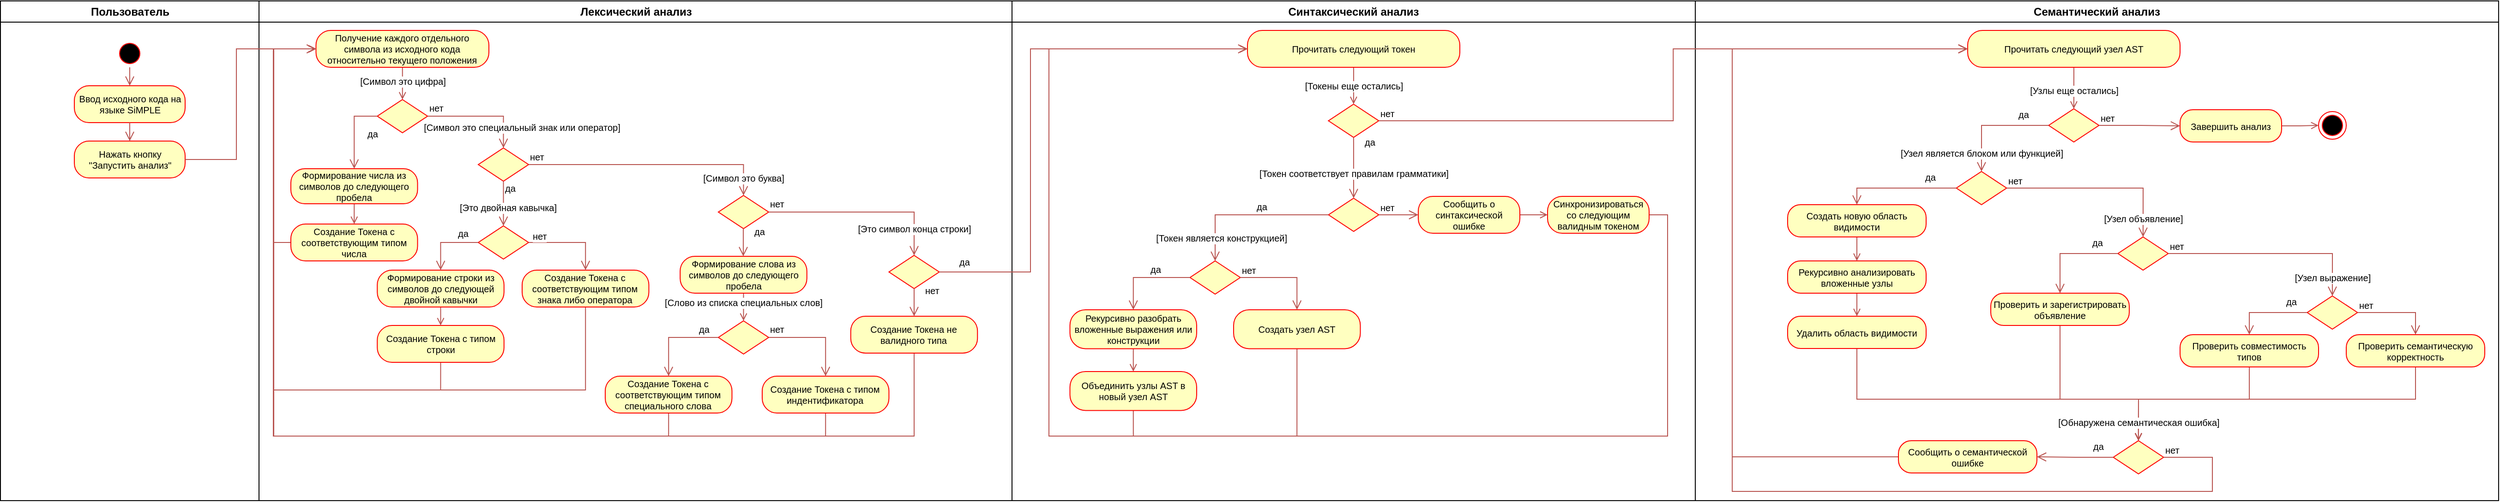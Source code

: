 <mxfile version="26.2.14">
  <diagram name="Page-1" id="e7e014a7-5840-1c2e-5031-d8a46d1fe8dd">
    <mxGraphModel dx="4170" dy="2200" grid="1" gridSize="10" guides="1" tooltips="1" connect="1" arrows="1" fold="1" page="1" pageScale="1" pageWidth="1169" pageHeight="826" background="none" math="0" shadow="0">
      <root>
        <mxCell id="0" />
        <mxCell id="1" parent="0" />
        <mxCell id="2" value="Пользователь" style="swimlane;whiteSpace=wrap" parent="1" vertex="1">
          <mxGeometry x="164.5" y="128" width="280" height="542" as="geometry" />
        </mxCell>
        <mxCell id="8YrjSiBhf-iEGe0bIozn-49" value="" style="ellipse;html=1;shape=startState;fillColor=#000000;strokeColor=#ff0000;" vertex="1" parent="2">
          <mxGeometry x="125" y="42" width="30" height="30" as="geometry" />
        </mxCell>
        <mxCell id="8YrjSiBhf-iEGe0bIozn-54" value="" style="edgeStyle=orthogonalEdgeStyle;html=1;verticalAlign=bottom;endArrow=open;endSize=8;strokeColor=#b85450;rounded=0;entryX=0.5;entryY=0;entryDx=0;entryDy=0;curved=1;fillColor=#f8cecc;exitX=0.5;exitY=1;exitDx=0;exitDy=0;" edge="1" parent="2" source="8YrjSiBhf-iEGe0bIozn-49" target="8YrjSiBhf-iEGe0bIozn-61">
          <mxGeometry relative="1" as="geometry">
            <mxPoint x="140.005" y="82.0" as="targetPoint" />
            <mxPoint x="155.5" y="47" as="sourcePoint" />
          </mxGeometry>
        </mxCell>
        <mxCell id="8YrjSiBhf-iEGe0bIozn-61" value="Ввод исходного кода на языке SiMPLE" style="rounded=1;whiteSpace=wrap;html=1;arcSize=40;fontColor=#000000;fillColor=#ffffc0;strokeColor=#ff0000;fontSize=10;" vertex="1" parent="2">
          <mxGeometry x="80" y="92" width="120" height="40" as="geometry" />
        </mxCell>
        <mxCell id="8YrjSiBhf-iEGe0bIozn-65" value="Нажать кнопку &quot;Запустить анализ&quot;" style="rounded=1;whiteSpace=wrap;html=1;arcSize=40;fontColor=#000000;fillColor=#ffffc0;strokeColor=#ff0000;fontSize=10;" vertex="1" parent="2">
          <mxGeometry x="80" y="152" width="120" height="40" as="geometry" />
        </mxCell>
        <mxCell id="8YrjSiBhf-iEGe0bIozn-67" value="" style="edgeStyle=orthogonalEdgeStyle;html=1;verticalAlign=bottom;endArrow=open;endSize=8;strokeColor=#b85450;rounded=0;entryX=0.5;entryY=0;entryDx=0;entryDy=0;curved=1;fillColor=#f8cecc;exitX=0.5;exitY=1;exitDx=0;exitDy=0;" edge="1" parent="2" source="8YrjSiBhf-iEGe0bIozn-61" target="8YrjSiBhf-iEGe0bIozn-65">
          <mxGeometry relative="1" as="geometry">
            <mxPoint x="150" y="102" as="targetPoint" />
            <mxPoint x="150" y="72" as="sourcePoint" />
          </mxGeometry>
        </mxCell>
        <mxCell id="3" value="Лексический анализ" style="swimlane;whiteSpace=wrap" parent="1" vertex="1">
          <mxGeometry x="444.5" y="128" width="815.5" height="542" as="geometry" />
        </mxCell>
        <mxCell id="8YrjSiBhf-iEGe0bIozn-71" style="edgeStyle=orthogonalEdgeStyle;rounded=0;orthogonalLoop=1;jettySize=auto;html=1;exitX=0.5;exitY=1;exitDx=0;exitDy=0;entryX=0.5;entryY=0;entryDx=0;entryDy=0;fillColor=#f8cecc;strokeColor=#b85450;endArrow=open;endFill=0;" edge="1" parent="3" source="8YrjSiBhf-iEGe0bIozn-64" target="8YrjSiBhf-iEGe0bIozn-68">
          <mxGeometry relative="1" as="geometry">
            <Array as="points">
              <mxPoint x="154.98" y="89" />
              <mxPoint x="154.98" y="89" />
            </Array>
          </mxGeometry>
        </mxCell>
        <mxCell id="8YrjSiBhf-iEGe0bIozn-64" value="Получение каждого отдельного символа из исходного кода относительно текущего положения" style="rounded=1;whiteSpace=wrap;html=1;arcSize=40;fontColor=#000000;fillColor=#ffffc0;strokeColor=#ff0000;fontSize=10;" vertex="1" parent="3">
          <mxGeometry x="61.73" y="32" width="187.25" height="40" as="geometry" />
        </mxCell>
        <mxCell id="8YrjSiBhf-iEGe0bIozn-68" value="" style="rhombus;whiteSpace=wrap;html=1;fontColor=#000000;fillColor=#ffffc0;strokeColor=#ff0000;fontSize=10;" vertex="1" parent="3">
          <mxGeometry x="128.1" y="107" width="54.5" height="36" as="geometry" />
        </mxCell>
        <mxCell id="8YrjSiBhf-iEGe0bIozn-69" value="нет" style="edgeStyle=orthogonalEdgeStyle;html=1;align=left;verticalAlign=bottom;endArrow=open;endSize=8;strokeColor=#b85450;rounded=0;fontSize=10;fillColor=#f8cecc;entryX=0.5;entryY=0;entryDx=0;entryDy=0;" edge="1" source="8YrjSiBhf-iEGe0bIozn-68" parent="3" target="8YrjSiBhf-iEGe0bIozn-84">
          <mxGeometry x="-1" relative="1" as="geometry">
            <mxPoint x="224.48" y="125" as="targetPoint" />
          </mxGeometry>
        </mxCell>
        <mxCell id="8YrjSiBhf-iEGe0bIozn-70" value="да" style="edgeStyle=orthogonalEdgeStyle;html=1;align=left;verticalAlign=top;endArrow=open;endSize=8;strokeColor=#b85450;rounded=0;fontSize=10;fillColor=#f8cecc;entryX=0.5;entryY=0;entryDx=0;entryDy=0;exitX=0;exitY=0.5;exitDx=0;exitDy=0;" edge="1" source="8YrjSiBhf-iEGe0bIozn-68" parent="3" target="8YrjSiBhf-iEGe0bIozn-80">
          <mxGeometry x="-0.685" y="7" relative="1" as="geometry">
            <mxPoint x="121.48" y="182" as="targetPoint" />
            <mxPoint as="offset" />
          </mxGeometry>
        </mxCell>
        <mxCell id="8YrjSiBhf-iEGe0bIozn-72" value="[Символ это цифра]" style="text;html=1;align=center;verticalAlign=middle;resizable=0;points=[];autosize=1;strokeColor=none;fillColor=none;fontFamily=Helvetica;fontSize=10;fontColor=default;labelBackgroundColor=default;" vertex="1" parent="3">
          <mxGeometry x="95.35" y="72" width="120" height="30" as="geometry" />
        </mxCell>
        <mxCell id="8YrjSiBhf-iEGe0bIozn-82" style="edgeStyle=orthogonalEdgeStyle;shape=connector;rounded=0;orthogonalLoop=1;jettySize=auto;html=1;exitX=0;exitY=0.5;exitDx=0;exitDy=0;entryX=0;entryY=0.5;entryDx=0;entryDy=0;strokeColor=#b85450;align=center;verticalAlign=middle;fontFamily=Helvetica;fontSize=10;fontColor=default;labelBackgroundColor=default;autosize=1;resizable=0;endArrow=open;endFill=0;fillColor=#f8cecc;" edge="1" parent="3" source="8YrjSiBhf-iEGe0bIozn-97" target="8YrjSiBhf-iEGe0bIozn-64">
          <mxGeometry relative="1" as="geometry">
            <Array as="points">
              <mxPoint x="15.48" y="262" />
              <mxPoint x="15.48" y="52" />
            </Array>
          </mxGeometry>
        </mxCell>
        <mxCell id="8YrjSiBhf-iEGe0bIozn-98" style="edgeStyle=orthogonalEdgeStyle;shape=connector;rounded=0;orthogonalLoop=1;jettySize=auto;html=1;exitX=0.5;exitY=1;exitDx=0;exitDy=0;entryX=0.5;entryY=0;entryDx=0;entryDy=0;strokeColor=#b85450;align=center;verticalAlign=middle;fontFamily=Helvetica;fontSize=10;fontColor=default;labelBackgroundColor=default;autosize=1;resizable=0;endArrow=open;endFill=0;fillColor=#f8cecc;" edge="1" parent="3" source="8YrjSiBhf-iEGe0bIozn-80" target="8YrjSiBhf-iEGe0bIozn-97">
          <mxGeometry relative="1" as="geometry" />
        </mxCell>
        <mxCell id="8YrjSiBhf-iEGe0bIozn-80" value="Формирование числа из символов до следующего пробела" style="rounded=1;whiteSpace=wrap;html=1;arcSize=40;fontColor=#000000;fillColor=#ffffc0;strokeColor=#ff0000;fontSize=10;" vertex="1" parent="3">
          <mxGeometry x="34.48" y="182" width="137.25" height="38" as="geometry" />
        </mxCell>
        <mxCell id="8YrjSiBhf-iEGe0bIozn-84" value="" style="rhombus;whiteSpace=wrap;html=1;fontColor=#000000;fillColor=#ffffc0;strokeColor=#ff0000;fontSize=10;" vertex="1" parent="3">
          <mxGeometry x="237.48" y="159.5" width="54.5" height="36" as="geometry" />
        </mxCell>
        <mxCell id="8YrjSiBhf-iEGe0bIozn-85" value="нет" style="edgeStyle=orthogonalEdgeStyle;html=1;align=left;verticalAlign=bottom;endArrow=open;endSize=8;strokeColor=#b85450;rounded=0;fontSize=10;fillColor=#f8cecc;exitX=1;exitY=0.5;exitDx=0;exitDy=0;entryX=0.5;entryY=0;entryDx=0;entryDy=0;" edge="1" parent="3" source="8YrjSiBhf-iEGe0bIozn-84" target="8YrjSiBhf-iEGe0bIozn-103">
          <mxGeometry x="-1" relative="1" as="geometry">
            <mxPoint x="354.48" y="177.5" as="targetPoint" />
            <mxPoint x="192.98" y="187.5" as="sourcePoint" />
          </mxGeometry>
        </mxCell>
        <mxCell id="8YrjSiBhf-iEGe0bIozn-86" value="да" style="edgeStyle=orthogonalEdgeStyle;html=1;align=left;verticalAlign=bottom;endArrow=open;endSize=8;strokeColor=#b85450;rounded=0;fontSize=10;fillColor=#f8cecc;exitX=0.5;exitY=1;exitDx=0;exitDy=0;entryX=0.5;entryY=0;entryDx=0;entryDy=0;" edge="1" parent="3" source="8YrjSiBhf-iEGe0bIozn-84" target="8YrjSiBhf-iEGe0bIozn-125">
          <mxGeometry x="-0.321" relative="1" as="geometry">
            <mxPoint x="264.98" y="242" as="targetPoint" />
            <mxPoint x="289.48" y="187.5" as="sourcePoint" />
            <mxPoint as="offset" />
          </mxGeometry>
        </mxCell>
        <mxCell id="8YrjSiBhf-iEGe0bIozn-88" value="[Символ это специальный знак или оператор]" style="text;html=1;align=center;verticalAlign=middle;resizable=0;points=[];autosize=1;strokeColor=none;fillColor=none;fontFamily=Helvetica;fontSize=10;fontColor=default;labelBackgroundColor=default;" vertex="1" parent="3">
          <mxGeometry x="164.48" y="122" width="240" height="30" as="geometry" />
        </mxCell>
        <mxCell id="8YrjSiBhf-iEGe0bIozn-97" value="Создание Токена с соответствующим типом числа" style="rounded=1;whiteSpace=wrap;html=1;arcSize=40;fontColor=#000000;fillColor=#ffffc0;strokeColor=#ff0000;fontSize=10;" vertex="1" parent="3">
          <mxGeometry x="34.48" y="242" width="137.25" height="40" as="geometry" />
        </mxCell>
        <mxCell id="8YrjSiBhf-iEGe0bIozn-136" style="edgeStyle=orthogonalEdgeStyle;shape=connector;rounded=0;orthogonalLoop=1;jettySize=auto;html=1;exitX=0.5;exitY=1;exitDx=0;exitDy=0;entryX=0;entryY=0.5;entryDx=0;entryDy=0;strokeColor=#b85450;align=center;verticalAlign=middle;fontFamily=Helvetica;fontSize=10;fontColor=default;labelBackgroundColor=default;autosize=1;resizable=0;endArrow=open;endFill=0;fillColor=#f8cecc;" edge="1" parent="3" source="8YrjSiBhf-iEGe0bIozn-99" target="8YrjSiBhf-iEGe0bIozn-64">
          <mxGeometry relative="1" as="geometry">
            <Array as="points">
              <mxPoint x="353.48" y="422" />
              <mxPoint x="15.48" y="422" />
              <mxPoint x="15.48" y="52" />
            </Array>
          </mxGeometry>
        </mxCell>
        <mxCell id="8YrjSiBhf-iEGe0bIozn-99" value="Создание Токена с соответствующим типом знака либо оператора" style="rounded=1;whiteSpace=wrap;html=1;arcSize=40;fontColor=#000000;fillColor=#ffffc0;strokeColor=#ff0000;fontSize=10;" vertex="1" parent="3">
          <mxGeometry x="284.98" y="292" width="137.25" height="40" as="geometry" />
        </mxCell>
        <mxCell id="8YrjSiBhf-iEGe0bIozn-103" value="" style="rhombus;whiteSpace=wrap;html=1;fontColor=#000000;fillColor=#ffffc0;strokeColor=#ff0000;fontSize=10;" vertex="1" parent="3">
          <mxGeometry x="497.48" y="211" width="54.5" height="36" as="geometry" />
        </mxCell>
        <mxCell id="8YrjSiBhf-iEGe0bIozn-104" value="нет" style="edgeStyle=orthogonalEdgeStyle;html=1;align=left;verticalAlign=bottom;endArrow=open;endSize=8;strokeColor=#b85450;rounded=0;fontSize=10;fillColor=#f8cecc;exitX=1;exitY=0.5;exitDx=0;exitDy=0;entryX=0.5;entryY=0;entryDx=0;entryDy=0;" edge="1" parent="3" source="8YrjSiBhf-iEGe0bIozn-103" target="8YrjSiBhf-iEGe0bIozn-143">
          <mxGeometry x="-1" relative="1" as="geometry">
            <mxPoint x="635.5" y="232" as="targetPoint" />
            <mxPoint x="452.98" y="228.5" as="sourcePoint" />
          </mxGeometry>
        </mxCell>
        <mxCell id="8YrjSiBhf-iEGe0bIozn-106" value="[Символ это буква]" style="text;html=1;align=center;verticalAlign=middle;resizable=0;points=[];autosize=1;strokeColor=none;fillColor=none;fontFamily=Helvetica;fontSize=10;fontColor=default;labelBackgroundColor=default;" vertex="1" parent="3">
          <mxGeometry x="469.73" y="177" width="110" height="30" as="geometry" />
        </mxCell>
        <mxCell id="8YrjSiBhf-iEGe0bIozn-110" style="edgeStyle=orthogonalEdgeStyle;shape=connector;rounded=0;orthogonalLoop=1;jettySize=auto;html=1;exitX=0.5;exitY=1;exitDx=0;exitDy=0;entryX=0.5;entryY=0;entryDx=0;entryDy=0;strokeColor=#b85450;align=center;verticalAlign=middle;fontFamily=Helvetica;fontSize=10;fontColor=default;labelBackgroundColor=default;autosize=1;resizable=0;endArrow=open;endFill=0;fillColor=#f8cecc;" edge="1" parent="3" source="8YrjSiBhf-iEGe0bIozn-108" target="8YrjSiBhf-iEGe0bIozn-109">
          <mxGeometry relative="1" as="geometry" />
        </mxCell>
        <mxCell id="8YrjSiBhf-iEGe0bIozn-108" value="Формирование слова из символов до следующего пробела" style="rounded=1;whiteSpace=wrap;html=1;arcSize=40;fontColor=#000000;fillColor=#ffffc0;strokeColor=#ff0000;fontSize=10;" vertex="1" parent="3">
          <mxGeometry x="456.11" y="277" width="137.25" height="40" as="geometry" />
        </mxCell>
        <mxCell id="8YrjSiBhf-iEGe0bIozn-109" value="" style="rhombus;whiteSpace=wrap;html=1;fontColor=#000000;fillColor=#ffffc0;strokeColor=#ff0000;fontSize=10;" vertex="1" parent="3">
          <mxGeometry x="497.49" y="347" width="54.5" height="36" as="geometry" />
        </mxCell>
        <mxCell id="8YrjSiBhf-iEGe0bIozn-113" value="[Слово из списка специальных слов]" style="text;html=1;align=center;verticalAlign=middle;resizable=0;points=[];autosize=1;strokeColor=none;fillColor=none;fontFamily=Helvetica;fontSize=10;fontColor=default;labelBackgroundColor=default;" vertex="1" parent="3">
          <mxGeometry x="429.74" y="312" width="190" height="30" as="geometry" />
        </mxCell>
        <mxCell id="8YrjSiBhf-iEGe0bIozn-138" style="edgeStyle=orthogonalEdgeStyle;shape=connector;rounded=0;orthogonalLoop=1;jettySize=auto;html=1;exitX=0.5;exitY=1;exitDx=0;exitDy=0;entryX=0;entryY=0.5;entryDx=0;entryDy=0;strokeColor=#b85450;align=center;verticalAlign=middle;fontFamily=Helvetica;fontSize=10;fontColor=default;labelBackgroundColor=default;autosize=1;resizable=0;endArrow=open;endFill=0;fillColor=#f8cecc;" edge="1" parent="3" source="8YrjSiBhf-iEGe0bIozn-114" target="8YrjSiBhf-iEGe0bIozn-64">
          <mxGeometry relative="1" as="geometry">
            <Array as="points">
              <mxPoint x="443.48" y="472" />
              <mxPoint x="15.48" y="472" />
              <mxPoint x="15.48" y="52" />
            </Array>
          </mxGeometry>
        </mxCell>
        <mxCell id="8YrjSiBhf-iEGe0bIozn-114" value="Создание Токена с соответствующим типом специального слова" style="rounded=1;whiteSpace=wrap;html=1;arcSize=40;fontColor=#000000;fillColor=#ffffc0;strokeColor=#ff0000;fontSize=10;" vertex="1" parent="3">
          <mxGeometry x="374.98" y="407" width="137.25" height="40" as="geometry" />
        </mxCell>
        <mxCell id="8YrjSiBhf-iEGe0bIozn-139" style="edgeStyle=orthogonalEdgeStyle;shape=connector;rounded=0;orthogonalLoop=1;jettySize=auto;html=1;exitX=0.5;exitY=1;exitDx=0;exitDy=0;entryX=0;entryY=0.5;entryDx=0;entryDy=0;strokeColor=#b85450;align=center;verticalAlign=middle;fontFamily=Helvetica;fontSize=10;fontColor=default;labelBackgroundColor=default;autosize=1;resizable=0;endArrow=open;endFill=0;fillColor=#f8cecc;" edge="1" parent="3" source="8YrjSiBhf-iEGe0bIozn-116" target="8YrjSiBhf-iEGe0bIozn-64">
          <mxGeometry relative="1" as="geometry">
            <Array as="points">
              <mxPoint x="613.48" y="472" />
              <mxPoint x="15.48" y="472" />
              <mxPoint x="15.48" y="52" />
            </Array>
          </mxGeometry>
        </mxCell>
        <mxCell id="8YrjSiBhf-iEGe0bIozn-116" value="Создание Токена с типом индентификатора" style="rounded=1;whiteSpace=wrap;html=1;arcSize=40;fontColor=#000000;fillColor=#ffffc0;strokeColor=#ff0000;fontSize=10;" vertex="1" parent="3">
          <mxGeometry x="544.98" y="407" width="137.25" height="40" as="geometry" />
        </mxCell>
        <mxCell id="8YrjSiBhf-iEGe0bIozn-105" value="да" style="edgeStyle=orthogonalEdgeStyle;html=1;align=left;verticalAlign=bottom;endArrow=open;endSize=8;strokeColor=#b85450;rounded=0;fontSize=10;fillColor=#f8cecc;" edge="1" parent="3">
          <mxGeometry x="-0.231" y="10" relative="1" as="geometry">
            <mxPoint x="524.48" y="277" as="targetPoint" />
            <mxPoint x="524.48" y="247" as="sourcePoint" />
            <mxPoint as="offset" />
          </mxGeometry>
        </mxCell>
        <mxCell id="8YrjSiBhf-iEGe0bIozn-111" value="нет" style="edgeStyle=orthogonalEdgeStyle;html=1;align=left;verticalAlign=bottom;endArrow=open;endSize=8;strokeColor=#b85450;rounded=0;fontSize=10;fillColor=#f8cecc;exitX=1;exitY=0.5;exitDx=0;exitDy=0;entryX=0.5;entryY=0;entryDx=0;entryDy=0;" edge="1" parent="3" source="8YrjSiBhf-iEGe0bIozn-109" target="8YrjSiBhf-iEGe0bIozn-116">
          <mxGeometry x="-1" relative="1" as="geometry">
            <mxPoint x="614.48" y="365" as="targetPoint" />
            <mxPoint x="561.98" y="239" as="sourcePoint" />
          </mxGeometry>
        </mxCell>
        <mxCell id="8YrjSiBhf-iEGe0bIozn-112" value="да" style="edgeStyle=orthogonalEdgeStyle;html=1;align=left;verticalAlign=bottom;endArrow=open;endSize=8;strokeColor=#b85450;rounded=0;fontSize=10;fillColor=#f8cecc;exitX=0;exitY=0.5;exitDx=0;exitDy=0;entryX=0.5;entryY=0;entryDx=0;entryDy=0;" edge="1" parent="3" source="8YrjSiBhf-iEGe0bIozn-109" target="8YrjSiBhf-iEGe0bIozn-114">
          <mxGeometry x="-0.53" relative="1" as="geometry">
            <mxPoint x="524.48" y="407" as="targetPoint" />
            <mxPoint x="534.48" y="257" as="sourcePoint" />
            <mxPoint as="offset" />
          </mxGeometry>
        </mxCell>
        <mxCell id="8YrjSiBhf-iEGe0bIozn-142" style="edgeStyle=orthogonalEdgeStyle;shape=connector;rounded=0;orthogonalLoop=1;jettySize=auto;html=1;exitX=0.5;exitY=1;exitDx=0;exitDy=0;entryX=0;entryY=0.5;entryDx=0;entryDy=0;strokeColor=#b85450;align=center;verticalAlign=middle;fontFamily=Helvetica;fontSize=10;fontColor=default;labelBackgroundColor=default;autosize=1;resizable=0;endArrow=open;endFill=0;fillColor=#f8cecc;" edge="1" parent="3" source="8YrjSiBhf-iEGe0bIozn-119" target="8YrjSiBhf-iEGe0bIozn-64">
          <mxGeometry relative="1" as="geometry">
            <Array as="points">
              <mxPoint x="710" y="472" />
              <mxPoint x="16" y="472" />
              <mxPoint x="16" y="52" />
            </Array>
          </mxGeometry>
        </mxCell>
        <mxCell id="8YrjSiBhf-iEGe0bIozn-119" value="Создание Токена не валидного типа" style="rounded=1;whiteSpace=wrap;html=1;arcSize=40;fontColor=#000000;fillColor=#ffffc0;strokeColor=#ff0000;fontSize=10;" vertex="1" parent="3">
          <mxGeometry x="640.86" y="342" width="137.25" height="40" as="geometry" />
        </mxCell>
        <mxCell id="8YrjSiBhf-iEGe0bIozn-125" value="" style="rhombus;whiteSpace=wrap;html=1;fontColor=#000000;fillColor=#ffffc0;strokeColor=#ff0000;fontSize=10;" vertex="1" parent="3">
          <mxGeometry x="237.47" y="244" width="54.5" height="36" as="geometry" />
        </mxCell>
        <mxCell id="8YrjSiBhf-iEGe0bIozn-126" value="да" style="edgeStyle=orthogonalEdgeStyle;html=1;align=left;verticalAlign=bottom;endArrow=open;endSize=8;strokeColor=#b85450;rounded=0;fontSize=10;fillColor=#f8cecc;exitX=0;exitY=0.5;exitDx=0;exitDy=0;entryX=0.5;entryY=0;entryDx=0;entryDy=0;" edge="1" parent="3" source="8YrjSiBhf-iEGe0bIozn-125" target="8YrjSiBhf-iEGe0bIozn-131">
          <mxGeometry x="-0.319" y="-1" relative="1" as="geometry">
            <mxPoint x="204.98" y="282" as="targetPoint" />
            <mxPoint x="289.47" y="272" as="sourcePoint" />
            <mxPoint as="offset" />
            <Array as="points">
              <mxPoint x="196.48" y="262" />
            </Array>
          </mxGeometry>
        </mxCell>
        <mxCell id="8YrjSiBhf-iEGe0bIozn-127" value="[Это двойная кавычка]" style="text;html=1;align=center;verticalAlign=middle;resizable=0;points=[];autosize=1;strokeColor=none;fillColor=none;fontFamily=Helvetica;fontSize=10;fontColor=default;labelBackgroundColor=default;" vertex="1" parent="3">
          <mxGeometry x="204.98" y="209" width="130" height="30" as="geometry" />
        </mxCell>
        <mxCell id="8YrjSiBhf-iEGe0bIozn-129" value="нет" style="edgeStyle=orthogonalEdgeStyle;html=1;align=left;verticalAlign=bottom;endArrow=open;endSize=8;strokeColor=#b85450;rounded=0;fontSize=10;fillColor=#f8cecc;exitX=1;exitY=0.5;exitDx=0;exitDy=0;entryX=0.5;entryY=0;entryDx=0;entryDy=0;" edge="1" parent="3" source="8YrjSiBhf-iEGe0bIozn-125" target="8YrjSiBhf-iEGe0bIozn-99">
          <mxGeometry x="-0.942" y="-2" relative="1" as="geometry">
            <mxPoint x="353.605" y="292" as="targetPoint" />
            <mxPoint x="397.48" y="236" as="sourcePoint" />
            <mxPoint as="offset" />
          </mxGeometry>
        </mxCell>
        <mxCell id="8YrjSiBhf-iEGe0bIozn-130" style="edgeStyle=orthogonalEdgeStyle;shape=connector;rounded=0;orthogonalLoop=1;jettySize=auto;html=1;exitX=0.5;exitY=1;exitDx=0;exitDy=0;entryX=0.5;entryY=0;entryDx=0;entryDy=0;strokeColor=#b85450;align=center;verticalAlign=middle;fontFamily=Helvetica;fontSize=10;fontColor=default;labelBackgroundColor=default;autosize=1;resizable=0;endArrow=open;endFill=0;fillColor=#f8cecc;" edge="1" parent="3" source="8YrjSiBhf-iEGe0bIozn-131" target="8YrjSiBhf-iEGe0bIozn-132">
          <mxGeometry relative="1" as="geometry" />
        </mxCell>
        <mxCell id="8YrjSiBhf-iEGe0bIozn-131" value="Формирование строки из символов до следующей двойной кавычки" style="rounded=1;whiteSpace=wrap;html=1;arcSize=40;fontColor=#000000;fillColor=#ffffc0;strokeColor=#ff0000;fontSize=10;" vertex="1" parent="3">
          <mxGeometry x="128.1" y="292" width="137.25" height="40" as="geometry" />
        </mxCell>
        <mxCell id="8YrjSiBhf-iEGe0bIozn-137" style="edgeStyle=orthogonalEdgeStyle;shape=connector;rounded=0;orthogonalLoop=1;jettySize=auto;html=1;exitX=0.5;exitY=1;exitDx=0;exitDy=0;entryX=0;entryY=0.5;entryDx=0;entryDy=0;strokeColor=#b85450;align=center;verticalAlign=middle;fontFamily=Helvetica;fontSize=10;fontColor=default;labelBackgroundColor=default;autosize=1;resizable=0;endArrow=open;endFill=0;fillColor=#f8cecc;" edge="1" parent="3" source="8YrjSiBhf-iEGe0bIozn-132" target="8YrjSiBhf-iEGe0bIozn-64">
          <mxGeometry relative="1" as="geometry">
            <Array as="points">
              <mxPoint x="196.48" y="422" />
              <mxPoint x="15.48" y="422" />
              <mxPoint x="15.48" y="52" />
            </Array>
          </mxGeometry>
        </mxCell>
        <mxCell id="8YrjSiBhf-iEGe0bIozn-132" value="Создание Токена с типом строки" style="rounded=1;whiteSpace=wrap;html=1;arcSize=40;fontColor=#000000;fillColor=#ffffc0;strokeColor=#ff0000;fontSize=10;" vertex="1" parent="3">
          <mxGeometry x="128.1" y="352" width="137.25" height="40" as="geometry" />
        </mxCell>
        <mxCell id="8YrjSiBhf-iEGe0bIozn-143" value="" style="rhombus;whiteSpace=wrap;html=1;fontColor=#000000;fillColor=#ffffc0;strokeColor=#ff0000;fontSize=10;" vertex="1" parent="3">
          <mxGeometry x="682.23" y="276" width="54.5" height="36" as="geometry" />
        </mxCell>
        <mxCell id="8YrjSiBhf-iEGe0bIozn-144" value="нет" style="edgeStyle=orthogonalEdgeStyle;html=1;align=left;verticalAlign=bottom;endArrow=open;endSize=8;strokeColor=#b85450;rounded=0;fontSize=10;fillColor=#f8cecc;exitX=0.5;exitY=1;exitDx=0;exitDy=0;entryX=0.5;entryY=0;entryDx=0;entryDy=0;" edge="1" parent="3" source="8YrjSiBhf-iEGe0bIozn-143" target="8YrjSiBhf-iEGe0bIozn-119">
          <mxGeometry x="-0.231" y="10" relative="1" as="geometry">
            <mxPoint x="534.48" y="287" as="targetPoint" />
            <mxPoint x="534.48" y="257" as="sourcePoint" />
            <mxPoint as="offset" />
          </mxGeometry>
        </mxCell>
        <mxCell id="8YrjSiBhf-iEGe0bIozn-145" value="[Это символ конца строки]" style="text;html=1;align=center;verticalAlign=middle;resizable=0;points=[];autosize=1;strokeColor=none;fillColor=none;fontFamily=Helvetica;fontSize=10;fontColor=default;labelBackgroundColor=default;" vertex="1" parent="3">
          <mxGeometry x="634.48" y="232" width="150" height="30" as="geometry" />
        </mxCell>
        <mxCell id="4" value="Синтаксический анализ" style="swimlane;whiteSpace=wrap;startSize=23;" parent="1" vertex="1">
          <mxGeometry x="1260" y="128" width="740" height="542" as="geometry" />
        </mxCell>
        <mxCell id="8YrjSiBhf-iEGe0bIozn-192" style="edgeStyle=orthogonalEdgeStyle;shape=connector;rounded=0;orthogonalLoop=1;jettySize=auto;html=1;exitX=0.5;exitY=1;exitDx=0;exitDy=0;entryX=0.5;entryY=0;entryDx=0;entryDy=0;strokeColor=#b85450;align=center;verticalAlign=middle;fontFamily=Helvetica;fontSize=10;fontColor=default;labelBackgroundColor=default;autosize=1;resizable=0;endArrow=open;endFill=0;fillColor=#f8cecc;" edge="1" parent="4" source="8YrjSiBhf-iEGe0bIozn-149" target="8YrjSiBhf-iEGe0bIozn-182">
          <mxGeometry relative="1" as="geometry" />
        </mxCell>
        <mxCell id="8YrjSiBhf-iEGe0bIozn-149" value="Прочитать следующий токен" style="rounded=1;whiteSpace=wrap;html=1;arcSize=40;fontColor=#000000;fillColor=#ffffc0;strokeColor=#ff0000;fontSize=10;" vertex="1" parent="4">
          <mxGeometry x="255" y="32" width="230" height="40" as="geometry" />
        </mxCell>
        <mxCell id="8YrjSiBhf-iEGe0bIozn-152" value="" style="rhombus;whiteSpace=wrap;html=1;fontColor=#000000;fillColor=#ffffc0;strokeColor=#ff0000;fontSize=10;" vertex="1" parent="4">
          <mxGeometry x="342.75" y="214" width="54.5" height="36" as="geometry" />
        </mxCell>
        <mxCell id="8YrjSiBhf-iEGe0bIozn-155" value="нет" style="edgeStyle=orthogonalEdgeStyle;html=1;align=left;verticalAlign=bottom;endArrow=open;endSize=8;strokeColor=#b85450;rounded=0;fontSize=10;fillColor=#f8cecc;exitX=1;exitY=0.5;exitDx=0;exitDy=0;entryX=0;entryY=0.5;entryDx=0;entryDy=0;" edge="1" parent="4" source="8YrjSiBhf-iEGe0bIozn-152" target="8YrjSiBhf-iEGe0bIozn-162">
          <mxGeometry x="-1.0" y="-1" relative="1" as="geometry">
            <mxPoint x="440" y="232" as="targetPoint" />
            <mxPoint x="380" y="260" as="sourcePoint" />
            <mxPoint as="offset" />
          </mxGeometry>
        </mxCell>
        <mxCell id="8YrjSiBhf-iEGe0bIozn-158" value="да" style="edgeStyle=orthogonalEdgeStyle;html=1;align=left;verticalAlign=bottom;endArrow=open;endSize=8;strokeColor=#b85450;rounded=0;fontSize=10;fillColor=#f8cecc;exitX=0;exitY=0.5;exitDx=0;exitDy=0;entryX=0.5;entryY=0;entryDx=0;entryDy=0;" edge="1" parent="4" source="8YrjSiBhf-iEGe0bIozn-152" target="8YrjSiBhf-iEGe0bIozn-172">
          <mxGeometry x="-0.081" relative="1" as="geometry">
            <mxPoint x="280" y="232" as="targetPoint" />
            <mxPoint x="407" y="242" as="sourcePoint" />
            <mxPoint as="offset" />
          </mxGeometry>
        </mxCell>
        <mxCell id="8YrjSiBhf-iEGe0bIozn-169" style="edgeStyle=orthogonalEdgeStyle;shape=connector;rounded=0;orthogonalLoop=1;jettySize=auto;html=1;exitX=1;exitY=0.5;exitDx=0;exitDy=0;entryX=0;entryY=0.5;entryDx=0;entryDy=0;strokeColor=#b85450;align=center;verticalAlign=middle;fontFamily=Helvetica;fontSize=10;fontColor=default;labelBackgroundColor=default;autosize=1;resizable=0;endArrow=open;endFill=0;fillColor=#f8cecc;" edge="1" parent="4" source="8YrjSiBhf-iEGe0bIozn-162" target="8YrjSiBhf-iEGe0bIozn-168">
          <mxGeometry relative="1" as="geometry" />
        </mxCell>
        <mxCell id="8YrjSiBhf-iEGe0bIozn-162" value="Сообщить о синтаксической ошибке" style="rounded=1;whiteSpace=wrap;html=1;arcSize=40;fontColor=#000000;fillColor=#ffffc0;strokeColor=#ff0000;fontSize=10;" vertex="1" parent="4">
          <mxGeometry x="440" y="212" width="110" height="40" as="geometry" />
        </mxCell>
        <mxCell id="8YrjSiBhf-iEGe0bIozn-170" style="edgeStyle=orthogonalEdgeStyle;shape=connector;rounded=0;orthogonalLoop=1;jettySize=auto;html=1;exitX=1;exitY=0.5;exitDx=0;exitDy=0;entryX=0;entryY=0.5;entryDx=0;entryDy=0;strokeColor=#b85450;align=center;verticalAlign=middle;fontFamily=Helvetica;fontSize=10;fontColor=default;labelBackgroundColor=default;autosize=1;resizable=0;endArrow=open;endFill=0;fillColor=#f8cecc;" edge="1" parent="4" source="8YrjSiBhf-iEGe0bIozn-168" target="8YrjSiBhf-iEGe0bIozn-149">
          <mxGeometry relative="1" as="geometry">
            <Array as="points">
              <mxPoint x="710" y="232" />
              <mxPoint x="710" y="472" />
              <mxPoint x="40" y="472" />
              <mxPoint x="40" y="52" />
            </Array>
          </mxGeometry>
        </mxCell>
        <mxCell id="8YrjSiBhf-iEGe0bIozn-168" value="Синхронизироваться со следующим валидным токеном" style="rounded=1;whiteSpace=wrap;html=1;arcSize=40;fontColor=#000000;fillColor=#ffffc0;strokeColor=#ff0000;fontSize=10;" vertex="1" parent="4">
          <mxGeometry x="580" y="212" width="110" height="40" as="geometry" />
        </mxCell>
        <mxCell id="8YrjSiBhf-iEGe0bIozn-172" value="" style="rhombus;whiteSpace=wrap;html=1;fontColor=#000000;fillColor=#ffffc0;strokeColor=#ff0000;fontSize=10;" vertex="1" parent="4">
          <mxGeometry x="192.75" y="282" width="54.5" height="36" as="geometry" />
        </mxCell>
        <mxCell id="8YrjSiBhf-iEGe0bIozn-173" value="нет" style="edgeStyle=orthogonalEdgeStyle;html=1;align=left;verticalAlign=bottom;endArrow=open;endSize=8;strokeColor=#b85450;rounded=0;fontSize=10;fillColor=#f8cecc;exitX=1;exitY=0.5;exitDx=0;exitDy=0;entryX=0.5;entryY=0;entryDx=0;entryDy=0;" edge="1" parent="4" source="8YrjSiBhf-iEGe0bIozn-172" target="8YrjSiBhf-iEGe0bIozn-179">
          <mxGeometry x="-1.0" y="-1" relative="1" as="geometry">
            <mxPoint x="290" y="300" as="targetPoint" />
            <mxPoint x="230" y="328" as="sourcePoint" />
            <mxPoint as="offset" />
          </mxGeometry>
        </mxCell>
        <mxCell id="8YrjSiBhf-iEGe0bIozn-174" value="да" style="edgeStyle=orthogonalEdgeStyle;html=1;align=left;verticalAlign=bottom;endArrow=open;endSize=8;strokeColor=#b85450;rounded=0;fontSize=10;fillColor=#f8cecc;exitX=0;exitY=0.5;exitDx=0;exitDy=0;entryX=0.5;entryY=0;entryDx=0;entryDy=0;" edge="1" parent="4" source="8YrjSiBhf-iEGe0bIozn-172" target="8YrjSiBhf-iEGe0bIozn-176">
          <mxGeometry x="-0.081" relative="1" as="geometry">
            <mxPoint x="130" y="300" as="targetPoint" />
            <mxPoint x="257" y="310" as="sourcePoint" />
            <mxPoint as="offset" />
          </mxGeometry>
        </mxCell>
        <mxCell id="8YrjSiBhf-iEGe0bIozn-175" value="[Токен является конструкцией]&amp;nbsp;" style="text;html=1;align=center;verticalAlign=middle;resizable=0;points=[];autosize=1;strokeColor=none;fillColor=none;fontFamily=Helvetica;fontSize=10;fontColor=default;labelBackgroundColor=default;" vertex="1" parent="4">
          <mxGeometry x="142.75" y="242" width="170" height="30" as="geometry" />
        </mxCell>
        <mxCell id="8YrjSiBhf-iEGe0bIozn-178" style="edgeStyle=orthogonalEdgeStyle;shape=connector;rounded=0;orthogonalLoop=1;jettySize=auto;html=1;exitX=0.5;exitY=1;exitDx=0;exitDy=0;entryX=0.5;entryY=0;entryDx=0;entryDy=0;strokeColor=#b85450;align=center;verticalAlign=middle;fontFamily=Helvetica;fontSize=10;fontColor=default;labelBackgroundColor=default;autosize=1;resizable=0;endArrow=open;endFill=0;fillColor=#f8cecc;" edge="1" parent="4" source="8YrjSiBhf-iEGe0bIozn-176" target="8YrjSiBhf-iEGe0bIozn-177">
          <mxGeometry relative="1" as="geometry" />
        </mxCell>
        <mxCell id="8YrjSiBhf-iEGe0bIozn-176" value="Рекурсивно разобрать вложенные выражения или конструкции" style="rounded=1;whiteSpace=wrap;html=1;arcSize=40;fontColor=#000000;fillColor=#ffffc0;strokeColor=#ff0000;fontSize=10;" vertex="1" parent="4">
          <mxGeometry x="62.75" y="335" width="137.25" height="42.23" as="geometry" />
        </mxCell>
        <mxCell id="8YrjSiBhf-iEGe0bIozn-181" style="edgeStyle=orthogonalEdgeStyle;shape=connector;rounded=0;orthogonalLoop=1;jettySize=auto;html=1;exitX=0.5;exitY=1;exitDx=0;exitDy=0;entryX=0;entryY=0.5;entryDx=0;entryDy=0;strokeColor=#b85450;align=center;verticalAlign=middle;fontFamily=Helvetica;fontSize=10;fontColor=default;labelBackgroundColor=default;autosize=1;resizable=0;endArrow=open;endFill=0;fillColor=#f8cecc;" edge="1" parent="4" source="8YrjSiBhf-iEGe0bIozn-177" target="8YrjSiBhf-iEGe0bIozn-149">
          <mxGeometry relative="1" as="geometry">
            <Array as="points">
              <mxPoint x="131" y="472" />
              <mxPoint x="40" y="472" />
              <mxPoint x="40" y="52" />
            </Array>
          </mxGeometry>
        </mxCell>
        <mxCell id="8YrjSiBhf-iEGe0bIozn-177" value="Объединить узлы AST в новый узел AST" style="rounded=1;whiteSpace=wrap;html=1;arcSize=40;fontColor=#000000;fillColor=#ffffc0;strokeColor=#ff0000;fontSize=10;" vertex="1" parent="4">
          <mxGeometry x="62.75" y="402" width="137.25" height="42.23" as="geometry" />
        </mxCell>
        <mxCell id="8YrjSiBhf-iEGe0bIozn-180" style="edgeStyle=orthogonalEdgeStyle;shape=connector;rounded=0;orthogonalLoop=1;jettySize=auto;html=1;exitX=0.5;exitY=1;exitDx=0;exitDy=0;entryX=0;entryY=0.5;entryDx=0;entryDy=0;strokeColor=#b85450;align=center;verticalAlign=middle;fontFamily=Helvetica;fontSize=10;fontColor=default;labelBackgroundColor=default;autosize=1;resizable=0;endArrow=open;endFill=0;fillColor=#f8cecc;" edge="1" parent="4" source="8YrjSiBhf-iEGe0bIozn-179" target="8YrjSiBhf-iEGe0bIozn-149">
          <mxGeometry relative="1" as="geometry">
            <Array as="points">
              <mxPoint x="309" y="472" />
              <mxPoint x="40" y="472" />
              <mxPoint x="40" y="52" />
            </Array>
          </mxGeometry>
        </mxCell>
        <mxCell id="8YrjSiBhf-iEGe0bIozn-179" value="Создать узел AST" style="rounded=1;whiteSpace=wrap;html=1;arcSize=40;fontColor=#000000;fillColor=#ffffc0;strokeColor=#ff0000;fontSize=10;" vertex="1" parent="4">
          <mxGeometry x="240" y="335" width="137.25" height="42.23" as="geometry" />
        </mxCell>
        <mxCell id="8YrjSiBhf-iEGe0bIozn-182" value="" style="rhombus;whiteSpace=wrap;html=1;fontColor=#000000;fillColor=#ffffc0;strokeColor=#ff0000;fontSize=10;" vertex="1" parent="4">
          <mxGeometry x="342.7" y="112" width="54.5" height="36" as="geometry" />
        </mxCell>
        <mxCell id="8YrjSiBhf-iEGe0bIozn-184" value="[Токены еще остались]" style="text;html=1;align=center;verticalAlign=middle;resizable=0;points=[];autosize=1;strokeColor=none;fillColor=none;fontFamily=Helvetica;fontSize=10;fontColor=default;labelBackgroundColor=default;" vertex="1" parent="4">
          <mxGeometry x="305" y="77" width="130" height="30" as="geometry" />
        </mxCell>
        <mxCell id="8YrjSiBhf-iEGe0bIozn-188" value="да" style="edgeStyle=orthogonalEdgeStyle;html=1;align=left;verticalAlign=bottom;endArrow=open;endSize=8;strokeColor=#b85450;rounded=0;fontSize=10;fillColor=#f8cecc;entryX=0.5;entryY=0;entryDx=0;entryDy=0;exitX=0.5;exitY=1;exitDx=0;exitDy=0;" edge="1" parent="4" source="8YrjSiBhf-iEGe0bIozn-182" target="8YrjSiBhf-iEGe0bIozn-152">
          <mxGeometry x="-0.576" y="10" relative="1" as="geometry">
            <mxPoint x="470" y="140" as="targetPoint" />
            <mxPoint x="380" y="162" as="sourcePoint" />
            <mxPoint as="offset" />
          </mxGeometry>
        </mxCell>
        <mxCell id="8YrjSiBhf-iEGe0bIozn-153" value="[Токен соответствует правилам грамматики]" style="text;html=1;align=center;verticalAlign=middle;resizable=0;points=[];autosize=1;strokeColor=none;fillColor=none;fontFamily=Helvetica;fontSize=10;fontColor=default;labelBackgroundColor=#FFFFFF;" vertex="1" parent="4">
          <mxGeometry x="255.0" y="172" width="230" height="30" as="geometry" />
        </mxCell>
        <mxCell id="8YrjSiBhf-iEGe0bIozn-47" value="Семантический анализ" style="swimlane;whiteSpace=wrap;startSize=23;" vertex="1" parent="1">
          <mxGeometry x="2000" y="128" width="870" height="542" as="geometry" />
        </mxCell>
        <mxCell id="8YrjSiBhf-iEGe0bIozn-203" style="edgeStyle=orthogonalEdgeStyle;shape=connector;rounded=0;orthogonalLoop=1;jettySize=auto;html=1;exitX=0.5;exitY=1;exitDx=0;exitDy=0;entryX=0.5;entryY=0;entryDx=0;entryDy=0;strokeColor=#b85450;align=center;verticalAlign=middle;fontFamily=Helvetica;fontSize=10;fontColor=default;labelBackgroundColor=default;autosize=1;resizable=0;endArrow=open;endFill=0;fillColor=#f8cecc;" edge="1" parent="8YrjSiBhf-iEGe0bIozn-47" source="8YrjSiBhf-iEGe0bIozn-195" target="8YrjSiBhf-iEGe0bIozn-196">
          <mxGeometry relative="1" as="geometry" />
        </mxCell>
        <mxCell id="8YrjSiBhf-iEGe0bIozn-195" value="Прочитать следующий узел AST" style="rounded=1;whiteSpace=wrap;html=1;arcSize=40;fontColor=#000000;fillColor=#ffffc0;strokeColor=#ff0000;fontSize=10;" vertex="1" parent="8YrjSiBhf-iEGe0bIozn-47">
          <mxGeometry x="295" y="32" width="230" height="40" as="geometry" />
        </mxCell>
        <mxCell id="8YrjSiBhf-iEGe0bIozn-196" value="" style="rhombus;whiteSpace=wrap;html=1;fontColor=#000000;fillColor=#ffffc0;strokeColor=#ff0000;fontSize=10;" vertex="1" parent="8YrjSiBhf-iEGe0bIozn-47">
          <mxGeometry x="382.7" y="117" width="54.5" height="36" as="geometry" />
        </mxCell>
        <mxCell id="8YrjSiBhf-iEGe0bIozn-197" value="[Узлы еще остались]" style="text;html=1;align=center;verticalAlign=middle;resizable=0;points=[];autosize=1;strokeColor=none;fillColor=none;fontFamily=Helvetica;fontSize=10;fontColor=default;labelBackgroundColor=default;" vertex="1" parent="8YrjSiBhf-iEGe0bIozn-47">
          <mxGeometry x="350" y="82" width="120" height="30" as="geometry" />
        </mxCell>
        <mxCell id="8YrjSiBhf-iEGe0bIozn-198" value="да" style="edgeStyle=orthogonalEdgeStyle;html=1;align=left;verticalAlign=bottom;endArrow=open;endSize=8;strokeColor=#b85450;rounded=0;fontSize=10;fillColor=#f8cecc;exitX=0;exitY=0.5;exitDx=0;exitDy=0;entryX=0.5;entryY=0;entryDx=0;entryDy=0;" edge="1" parent="8YrjSiBhf-iEGe0bIozn-47" source="8YrjSiBhf-iEGe0bIozn-196" target="8YrjSiBhf-iEGe0bIozn-212">
          <mxGeometry x="-0.412" y="-3" relative="1" as="geometry">
            <mxPoint x="340" y="135" as="targetPoint" />
            <mxPoint x="420" y="167" as="sourcePoint" />
            <mxPoint x="1" as="offset" />
          </mxGeometry>
        </mxCell>
        <mxCell id="8YrjSiBhf-iEGe0bIozn-199" value="нет" style="edgeStyle=orthogonalEdgeStyle;html=1;align=left;verticalAlign=bottom;endArrow=open;endSize=8;strokeColor=#b85450;rounded=0;fontSize=10;fillColor=#f8cecc;exitX=1;exitY=0.5;exitDx=0;exitDy=0;entryX=0;entryY=0.5;entryDx=0;entryDy=0;" edge="1" parent="8YrjSiBhf-iEGe0bIozn-47" source="8YrjSiBhf-iEGe0bIozn-196" target="8YrjSiBhf-iEGe0bIozn-204">
          <mxGeometry x="-1.0" y="-1" relative="1" as="geometry">
            <mxPoint x="516" y="135" as="targetPoint" />
            <mxPoint x="447" y="247" as="sourcePoint" />
            <mxPoint as="offset" />
          </mxGeometry>
        </mxCell>
        <mxCell id="8YrjSiBhf-iEGe0bIozn-210" style="edgeStyle=orthogonalEdgeStyle;shape=connector;rounded=0;orthogonalLoop=1;jettySize=auto;html=1;exitX=1;exitY=0.5;exitDx=0;exitDy=0;entryX=0.5;entryY=1;entryDx=0;entryDy=0;strokeColor=#b85450;align=center;verticalAlign=middle;fontFamily=Helvetica;fontSize=10;fontColor=default;labelBackgroundColor=default;autosize=1;resizable=0;endArrow=open;endFill=0;fillColor=#f8cecc;" edge="1" parent="8YrjSiBhf-iEGe0bIozn-47" source="8YrjSiBhf-iEGe0bIozn-204" target="8YrjSiBhf-iEGe0bIozn-209">
          <mxGeometry relative="1" as="geometry" />
        </mxCell>
        <mxCell id="8YrjSiBhf-iEGe0bIozn-204" value="Завершить анализ" style="rounded=1;whiteSpace=wrap;html=1;arcSize=40;fontColor=#000000;fillColor=#ffffc0;strokeColor=#ff0000;fontSize=10;" vertex="1" parent="8YrjSiBhf-iEGe0bIozn-47">
          <mxGeometry x="525" y="118" width="110" height="35" as="geometry" />
        </mxCell>
        <mxCell id="8YrjSiBhf-iEGe0bIozn-209" value="" style="ellipse;shape=endState;fillColor=#000000;strokeColor=#ff0000;align=center;verticalAlign=middle;fontFamily=Helvetica;fontSize=10;fontColor=default;labelBackgroundColor=default;autosize=1;resizable=1;gradientColor=none;margin=4;labelPadding=0;noLabel=1;direction=south;portConstraintRotation=1;fixedWidth=1;resizeWidth=1;resizeHeight=1;backgroundOutline=1;metaEdit=1;editable=1;movable=1;rotatable=1;deletable=1;locked=0;connectable=1;treeFolding=1;treeMoving=1;enumerate=0;" vertex="1" parent="8YrjSiBhf-iEGe0bIozn-47">
          <mxGeometry x="675" y="120" width="30" height="30" as="geometry" />
        </mxCell>
        <mxCell id="8YrjSiBhf-iEGe0bIozn-212" value="" style="rhombus;whiteSpace=wrap;html=1;fontColor=#000000;fillColor=#ffffc0;strokeColor=#ff0000;fontSize=10;" vertex="1" parent="8YrjSiBhf-iEGe0bIozn-47">
          <mxGeometry x="282.7" y="185" width="54.5" height="36" as="geometry" />
        </mxCell>
        <mxCell id="8YrjSiBhf-iEGe0bIozn-213" value="[Узел является блоком или функцией]" style="text;html=1;align=center;verticalAlign=middle;resizable=0;points=[];autosize=1;strokeColor=none;fillColor=none;fontFamily=Helvetica;fontSize=10;fontColor=default;labelBackgroundColor=default;" vertex="1" parent="8YrjSiBhf-iEGe0bIozn-47">
          <mxGeometry x="210" y="150" width="200" height="30" as="geometry" />
        </mxCell>
        <mxCell id="8YrjSiBhf-iEGe0bIozn-214" value="да" style="edgeStyle=orthogonalEdgeStyle;html=1;align=left;verticalAlign=bottom;endArrow=open;endSize=8;strokeColor=#b85450;rounded=0;fontSize=10;fillColor=#f8cecc;exitX=0;exitY=0.5;exitDx=0;exitDy=0;entryX=0.5;entryY=0;entryDx=0;entryDy=0;" edge="1" parent="8YrjSiBhf-iEGe0bIozn-47" source="8YrjSiBhf-iEGe0bIozn-212" target="8YrjSiBhf-iEGe0bIozn-216">
          <mxGeometry x="-0.412" y="-3" relative="1" as="geometry">
            <mxPoint x="240" y="203" as="targetPoint" />
            <mxPoint x="320" y="235" as="sourcePoint" />
            <mxPoint x="1" as="offset" />
          </mxGeometry>
        </mxCell>
        <mxCell id="8YrjSiBhf-iEGe0bIozn-215" value="нет" style="edgeStyle=orthogonalEdgeStyle;html=1;align=left;verticalAlign=bottom;endArrow=open;endSize=8;strokeColor=#b85450;rounded=0;fontSize=10;fillColor=#f8cecc;exitX=1;exitY=0.5;exitDx=0;exitDy=0;entryX=0.5;entryY=0;entryDx=0;entryDy=0;" edge="1" parent="8YrjSiBhf-iEGe0bIozn-47" source="8YrjSiBhf-iEGe0bIozn-212" target="8YrjSiBhf-iEGe0bIozn-222">
          <mxGeometry x="-1.0" y="-1" relative="1" as="geometry">
            <mxPoint x="450" y="202" as="targetPoint" />
            <mxPoint x="347" y="315" as="sourcePoint" />
            <mxPoint as="offset" />
          </mxGeometry>
        </mxCell>
        <mxCell id="8YrjSiBhf-iEGe0bIozn-219" style="edgeStyle=orthogonalEdgeStyle;shape=connector;rounded=0;orthogonalLoop=1;jettySize=auto;html=1;exitX=0.5;exitY=1;exitDx=0;exitDy=0;entryX=0.5;entryY=0;entryDx=0;entryDy=0;strokeColor=#b85450;align=center;verticalAlign=middle;fontFamily=Helvetica;fontSize=10;fontColor=default;labelBackgroundColor=default;autosize=1;resizable=0;endArrow=open;endFill=0;fillColor=#f8cecc;" edge="1" parent="8YrjSiBhf-iEGe0bIozn-47" source="8YrjSiBhf-iEGe0bIozn-216" target="8YrjSiBhf-iEGe0bIozn-217">
          <mxGeometry relative="1" as="geometry" />
        </mxCell>
        <mxCell id="8YrjSiBhf-iEGe0bIozn-216" value="Создать новую область видимости" style="rounded=1;whiteSpace=wrap;html=1;arcSize=40;fontColor=#000000;fillColor=#ffffc0;strokeColor=#ff0000;fontSize=10;" vertex="1" parent="8YrjSiBhf-iEGe0bIozn-47">
          <mxGeometry x="100" y="221" width="150" height="35" as="geometry" />
        </mxCell>
        <mxCell id="8YrjSiBhf-iEGe0bIozn-220" style="edgeStyle=orthogonalEdgeStyle;shape=connector;rounded=0;orthogonalLoop=1;jettySize=auto;html=1;exitX=0.5;exitY=1;exitDx=0;exitDy=0;entryX=0.5;entryY=0;entryDx=0;entryDy=0;strokeColor=#b85450;align=center;verticalAlign=middle;fontFamily=Helvetica;fontSize=10;fontColor=default;labelBackgroundColor=default;autosize=1;resizable=0;endArrow=open;endFill=0;fillColor=#f8cecc;" edge="1" parent="8YrjSiBhf-iEGe0bIozn-47" source="8YrjSiBhf-iEGe0bIozn-217" target="8YrjSiBhf-iEGe0bIozn-218">
          <mxGeometry relative="1" as="geometry" />
        </mxCell>
        <mxCell id="8YrjSiBhf-iEGe0bIozn-217" value="Рекурсивно анализировать вложенные узлы" style="rounded=1;whiteSpace=wrap;html=1;arcSize=40;fontColor=#000000;fillColor=#ffffc0;strokeColor=#ff0000;fontSize=10;" vertex="1" parent="8YrjSiBhf-iEGe0bIozn-47">
          <mxGeometry x="100" y="282" width="150" height="35" as="geometry" />
        </mxCell>
        <mxCell id="8YrjSiBhf-iEGe0bIozn-243" style="edgeStyle=orthogonalEdgeStyle;shape=connector;rounded=0;orthogonalLoop=1;jettySize=auto;html=1;exitX=0.5;exitY=1;exitDx=0;exitDy=0;entryX=0.5;entryY=0;entryDx=0;entryDy=0;strokeColor=#b85450;align=center;verticalAlign=middle;fontFamily=Helvetica;fontSize=10;fontColor=default;labelBackgroundColor=default;autosize=1;resizable=0;endArrow=open;endFill=0;fillColor=#f8cecc;" edge="1" parent="8YrjSiBhf-iEGe0bIozn-47" source="8YrjSiBhf-iEGe0bIozn-218" target="8YrjSiBhf-iEGe0bIozn-236">
          <mxGeometry relative="1" as="geometry">
            <Array as="points">
              <mxPoint x="175" y="432" />
              <mxPoint x="480" y="432" />
            </Array>
          </mxGeometry>
        </mxCell>
        <mxCell id="8YrjSiBhf-iEGe0bIozn-218" value="Удалить область видимости" style="rounded=1;whiteSpace=wrap;html=1;arcSize=40;fontColor=#000000;fillColor=#ffffc0;strokeColor=#ff0000;fontSize=10;" vertex="1" parent="8YrjSiBhf-iEGe0bIozn-47">
          <mxGeometry x="100" y="342" width="150" height="35" as="geometry" />
        </mxCell>
        <mxCell id="8YrjSiBhf-iEGe0bIozn-222" value="" style="rhombus;whiteSpace=wrap;html=1;fontColor=#000000;fillColor=#ffffc0;strokeColor=#ff0000;fontSize=10;" vertex="1" parent="8YrjSiBhf-iEGe0bIozn-47">
          <mxGeometry x="457.7" y="256" width="54.5" height="36" as="geometry" />
        </mxCell>
        <mxCell id="8YrjSiBhf-iEGe0bIozn-223" value="[Узел объявление]" style="text;html=1;align=center;verticalAlign=middle;resizable=0;points=[];autosize=1;strokeColor=none;fillColor=none;fontFamily=Helvetica;fontSize=10;fontColor=default;labelBackgroundColor=default;" vertex="1" parent="8YrjSiBhf-iEGe0bIozn-47">
          <mxGeometry x="430" y="221" width="110" height="30" as="geometry" />
        </mxCell>
        <mxCell id="8YrjSiBhf-iEGe0bIozn-224" value="да" style="edgeStyle=orthogonalEdgeStyle;html=1;align=left;verticalAlign=bottom;endArrow=open;endSize=8;strokeColor=#b85450;rounded=0;fontSize=10;fillColor=#f8cecc;exitX=0;exitY=0.5;exitDx=0;exitDy=0;entryX=0.5;entryY=0;entryDx=0;entryDy=0;" edge="1" parent="8YrjSiBhf-iEGe0bIozn-47" source="8YrjSiBhf-iEGe0bIozn-222" target="8YrjSiBhf-iEGe0bIozn-226">
          <mxGeometry x="-0.412" y="-3" relative="1" as="geometry">
            <mxPoint x="350" y="292" as="targetPoint" />
            <mxPoint x="495" y="306" as="sourcePoint" />
            <mxPoint x="1" as="offset" />
          </mxGeometry>
        </mxCell>
        <mxCell id="8YrjSiBhf-iEGe0bIozn-225" value="нет" style="edgeStyle=orthogonalEdgeStyle;html=1;align=left;verticalAlign=bottom;endArrow=open;endSize=8;strokeColor=#b85450;rounded=0;fontSize=10;fillColor=#f8cecc;exitX=1;exitY=0.5;exitDx=0;exitDy=0;entryX=0.5;entryY=0;entryDx=0;entryDy=0;" edge="1" parent="8YrjSiBhf-iEGe0bIozn-47" source="8YrjSiBhf-iEGe0bIozn-222" target="8YrjSiBhf-iEGe0bIozn-230">
          <mxGeometry x="-1.0" y="-1" relative="1" as="geometry">
            <mxPoint x="625" y="273" as="targetPoint" />
            <mxPoint x="522" y="386" as="sourcePoint" />
            <mxPoint as="offset" />
          </mxGeometry>
        </mxCell>
        <mxCell id="8YrjSiBhf-iEGe0bIozn-242" style="edgeStyle=orthogonalEdgeStyle;shape=connector;rounded=0;orthogonalLoop=1;jettySize=auto;html=1;exitX=0.5;exitY=1;exitDx=0;exitDy=0;entryX=0.5;entryY=0;entryDx=0;entryDy=0;strokeColor=#b85450;align=center;verticalAlign=middle;fontFamily=Helvetica;fontSize=10;fontColor=default;labelBackgroundColor=default;autosize=1;resizable=0;endArrow=open;endFill=0;fillColor=#f8cecc;" edge="1" parent="8YrjSiBhf-iEGe0bIozn-47" source="8YrjSiBhf-iEGe0bIozn-226" target="8YrjSiBhf-iEGe0bIozn-236">
          <mxGeometry relative="1" as="geometry">
            <Array as="points">
              <mxPoint x="395" y="432" />
              <mxPoint x="480" y="432" />
            </Array>
          </mxGeometry>
        </mxCell>
        <mxCell id="8YrjSiBhf-iEGe0bIozn-226" value="Проверить и зарегистрировать объявление" style="rounded=1;whiteSpace=wrap;html=1;arcSize=40;fontColor=#000000;fillColor=#ffffc0;strokeColor=#ff0000;fontSize=10;" vertex="1" parent="8YrjSiBhf-iEGe0bIozn-47">
          <mxGeometry x="320" y="317" width="150" height="35" as="geometry" />
        </mxCell>
        <mxCell id="8YrjSiBhf-iEGe0bIozn-230" value="" style="rhombus;whiteSpace=wrap;html=1;fontColor=#000000;fillColor=#ffffc0;strokeColor=#ff0000;fontSize=10;" vertex="1" parent="8YrjSiBhf-iEGe0bIozn-47">
          <mxGeometry x="662.7" y="320" width="54.5" height="36" as="geometry" />
        </mxCell>
        <mxCell id="8YrjSiBhf-iEGe0bIozn-231" value="[Узел выражение]" style="text;html=1;align=center;verticalAlign=middle;resizable=0;points=[];autosize=1;strokeColor=none;fillColor=none;fontFamily=Helvetica;fontSize=10;fontColor=default;labelBackgroundColor=default;" vertex="1" parent="8YrjSiBhf-iEGe0bIozn-47">
          <mxGeometry x="635" y="285" width="110" height="30" as="geometry" />
        </mxCell>
        <mxCell id="8YrjSiBhf-iEGe0bIozn-232" value="да" style="edgeStyle=orthogonalEdgeStyle;html=1;align=left;verticalAlign=bottom;endArrow=open;endSize=8;strokeColor=#b85450;rounded=0;fontSize=10;fillColor=#f8cecc;exitX=0;exitY=0.5;exitDx=0;exitDy=0;entryX=0.5;entryY=0;entryDx=0;entryDy=0;" edge="1" parent="8YrjSiBhf-iEGe0bIozn-47" source="8YrjSiBhf-iEGe0bIozn-230" target="8YrjSiBhf-iEGe0bIozn-234">
          <mxGeometry x="-0.412" y="-3" relative="1" as="geometry">
            <mxPoint x="600" y="381" as="targetPoint" />
            <mxPoint x="700" y="370" as="sourcePoint" />
            <mxPoint x="1" as="offset" />
          </mxGeometry>
        </mxCell>
        <mxCell id="8YrjSiBhf-iEGe0bIozn-233" value="нет" style="edgeStyle=orthogonalEdgeStyle;html=1;align=left;verticalAlign=bottom;endArrow=open;endSize=8;strokeColor=#b85450;rounded=0;fontSize=10;fillColor=#f8cecc;exitX=1;exitY=0.5;exitDx=0;exitDy=0;entryX=0.5;entryY=0;entryDx=0;entryDy=0;" edge="1" parent="8YrjSiBhf-iEGe0bIozn-47" source="8YrjSiBhf-iEGe0bIozn-230" target="8YrjSiBhf-iEGe0bIozn-235">
          <mxGeometry x="-1.0" y="-1" relative="1" as="geometry">
            <mxPoint x="830" y="337" as="targetPoint" />
            <mxPoint x="727" y="450" as="sourcePoint" />
            <mxPoint as="offset" />
          </mxGeometry>
        </mxCell>
        <mxCell id="8YrjSiBhf-iEGe0bIozn-240" style="edgeStyle=orthogonalEdgeStyle;shape=connector;rounded=0;orthogonalLoop=1;jettySize=auto;html=1;exitX=0.5;exitY=1;exitDx=0;exitDy=0;entryX=0.5;entryY=0;entryDx=0;entryDy=0;strokeColor=#b85450;align=center;verticalAlign=middle;fontFamily=Helvetica;fontSize=10;fontColor=default;labelBackgroundColor=default;autosize=1;resizable=0;endArrow=open;endFill=0;fillColor=#f8cecc;" edge="1" parent="8YrjSiBhf-iEGe0bIozn-47" source="8YrjSiBhf-iEGe0bIozn-234" target="8YrjSiBhf-iEGe0bIozn-236">
          <mxGeometry relative="1" as="geometry">
            <Array as="points">
              <mxPoint x="600" y="432" />
              <mxPoint x="480" y="432" />
            </Array>
          </mxGeometry>
        </mxCell>
        <mxCell id="8YrjSiBhf-iEGe0bIozn-234" value="Проверить совместимость типов" style="rounded=1;whiteSpace=wrap;html=1;arcSize=40;fontColor=#000000;fillColor=#ffffc0;strokeColor=#ff0000;fontSize=10;" vertex="1" parent="8YrjSiBhf-iEGe0bIozn-47">
          <mxGeometry x="525" y="362" width="150" height="35" as="geometry" />
        </mxCell>
        <mxCell id="8YrjSiBhf-iEGe0bIozn-241" style="edgeStyle=orthogonalEdgeStyle;shape=connector;rounded=0;orthogonalLoop=1;jettySize=auto;html=1;exitX=0.5;exitY=1;exitDx=0;exitDy=0;entryX=0.5;entryY=0;entryDx=0;entryDy=0;strokeColor=#b85450;align=center;verticalAlign=middle;fontFamily=Helvetica;fontSize=10;fontColor=default;labelBackgroundColor=default;autosize=1;resizable=0;endArrow=open;endFill=0;fillColor=#f8cecc;" edge="1" parent="8YrjSiBhf-iEGe0bIozn-47" source="8YrjSiBhf-iEGe0bIozn-235" target="8YrjSiBhf-iEGe0bIozn-236">
          <mxGeometry relative="1" as="geometry">
            <Array as="points">
              <mxPoint x="780" y="432" />
              <mxPoint x="480" y="432" />
            </Array>
          </mxGeometry>
        </mxCell>
        <mxCell id="8YrjSiBhf-iEGe0bIozn-235" value="Проверить семантическую корректность" style="rounded=1;whiteSpace=wrap;html=1;arcSize=40;fontColor=#000000;fillColor=#ffffc0;strokeColor=#ff0000;fontSize=10;" vertex="1" parent="8YrjSiBhf-iEGe0bIozn-47">
          <mxGeometry x="705" y="362" width="150" height="35" as="geometry" />
        </mxCell>
        <mxCell id="8YrjSiBhf-iEGe0bIozn-236" value="" style="rhombus;whiteSpace=wrap;html=1;fontColor=#000000;fillColor=#ffffc0;strokeColor=#ff0000;fontSize=10;" vertex="1" parent="8YrjSiBhf-iEGe0bIozn-47">
          <mxGeometry x="452.7" y="477" width="54.5" height="36" as="geometry" />
        </mxCell>
        <mxCell id="8YrjSiBhf-iEGe0bIozn-237" value="[Обнаружена семантическая ошибка]" style="text;html=1;align=center;verticalAlign=middle;resizable=0;points=[];autosize=1;strokeColor=none;fillColor=none;fontFamily=Helvetica;fontSize=10;fontColor=default;labelBackgroundColor=default;" vertex="1" parent="8YrjSiBhf-iEGe0bIozn-47">
          <mxGeometry x="380" y="442" width="200" height="30" as="geometry" />
        </mxCell>
        <mxCell id="8YrjSiBhf-iEGe0bIozn-238" value="да" style="edgeStyle=orthogonalEdgeStyle;html=1;align=left;verticalAlign=bottom;endArrow=open;endSize=8;strokeColor=#b85450;rounded=0;fontSize=10;fillColor=#f8cecc;exitX=0;exitY=0.5;exitDx=0;exitDy=0;entryX=1;entryY=0.5;entryDx=0;entryDy=0;" edge="1" parent="8YrjSiBhf-iEGe0bIozn-47" source="8YrjSiBhf-iEGe0bIozn-236" target="8YrjSiBhf-iEGe0bIozn-244">
          <mxGeometry x="-0.412" y="-3" relative="1" as="geometry">
            <mxPoint x="390" y="495" as="targetPoint" />
            <mxPoint x="490" y="527" as="sourcePoint" />
            <mxPoint x="1" as="offset" />
          </mxGeometry>
        </mxCell>
        <mxCell id="8YrjSiBhf-iEGe0bIozn-239" value="нет" style="edgeStyle=orthogonalEdgeStyle;html=1;align=left;verticalAlign=bottom;endArrow=open;endSize=8;strokeColor=#b85450;rounded=0;fontSize=10;fillColor=#f8cecc;exitX=1;exitY=0.5;exitDx=0;exitDy=0;entryX=0;entryY=0.5;entryDx=0;entryDy=0;" edge="1" parent="8YrjSiBhf-iEGe0bIozn-47" source="8YrjSiBhf-iEGe0bIozn-236" target="8YrjSiBhf-iEGe0bIozn-195">
          <mxGeometry x="-1.0" y="-1" relative="1" as="geometry">
            <mxPoint x="600" y="492" as="targetPoint" />
            <mxPoint x="517" y="607" as="sourcePoint" />
            <mxPoint as="offset" />
            <Array as="points">
              <mxPoint x="560" y="495" />
              <mxPoint x="560" y="532" />
              <mxPoint x="40" y="532" />
              <mxPoint x="40" y="52" />
            </Array>
          </mxGeometry>
        </mxCell>
        <mxCell id="8YrjSiBhf-iEGe0bIozn-245" style="edgeStyle=orthogonalEdgeStyle;shape=connector;rounded=0;orthogonalLoop=1;jettySize=auto;html=1;exitX=0;exitY=0.5;exitDx=0;exitDy=0;entryX=0;entryY=0.5;entryDx=0;entryDy=0;strokeColor=#b85450;align=center;verticalAlign=middle;fontFamily=Helvetica;fontSize=10;fontColor=default;labelBackgroundColor=default;autosize=1;resizable=0;endArrow=open;endFill=0;fillColor=#f8cecc;" edge="1" parent="8YrjSiBhf-iEGe0bIozn-47" source="8YrjSiBhf-iEGe0bIozn-244" target="8YrjSiBhf-iEGe0bIozn-195">
          <mxGeometry relative="1" as="geometry">
            <Array as="points">
              <mxPoint x="40" y="495" />
              <mxPoint x="40" y="52" />
            </Array>
          </mxGeometry>
        </mxCell>
        <mxCell id="8YrjSiBhf-iEGe0bIozn-244" value="Сообщить о семантической ошибке" style="rounded=1;whiteSpace=wrap;html=1;arcSize=40;fontColor=#000000;fillColor=#ffffc0;strokeColor=#ff0000;fontSize=10;" vertex="1" parent="8YrjSiBhf-iEGe0bIozn-47">
          <mxGeometry x="220" y="477" width="150" height="35" as="geometry" />
        </mxCell>
        <mxCell id="8YrjSiBhf-iEGe0bIozn-62" value="" style="edgeStyle=orthogonalEdgeStyle;html=1;verticalAlign=bottom;endArrow=open;endSize=8;strokeColor=#b85450;rounded=0;entryX=0;entryY=0.5;entryDx=0;entryDy=0;exitX=1;exitY=0.5;exitDx=0;exitDy=0;fillColor=#f8cecc;" edge="1" source="8YrjSiBhf-iEGe0bIozn-65" parent="1" target="8YrjSiBhf-iEGe0bIozn-64">
          <mxGeometry relative="1" as="geometry">
            <mxPoint x="304.5" y="310" as="targetPoint" />
            <Array as="points">
              <mxPoint x="420" y="300" />
              <mxPoint x="420" y="180" />
            </Array>
          </mxGeometry>
        </mxCell>
        <mxCell id="8YrjSiBhf-iEGe0bIozn-148" value="да" style="edgeStyle=orthogonalEdgeStyle;html=1;align=left;verticalAlign=bottom;endArrow=open;endSize=8;strokeColor=#b85450;rounded=0;fontSize=10;fillColor=#f8cecc;exitX=1;exitY=0.5;exitDx=0;exitDy=0;entryX=0;entryY=0.5;entryDx=0;entryDy=0;" edge="1" parent="1" source="8YrjSiBhf-iEGe0bIozn-143" target="8YrjSiBhf-iEGe0bIozn-149">
          <mxGeometry x="-0.932" y="2" relative="1" as="geometry">
            <mxPoint x="1320" y="180" as="targetPoint" />
            <mxPoint x="1163.5" y="610" as="sourcePoint" />
            <mxPoint as="offset" />
            <Array as="points">
              <mxPoint x="1280" y="422" />
              <mxPoint x="1280" y="180" />
            </Array>
          </mxGeometry>
        </mxCell>
        <mxCell id="8YrjSiBhf-iEGe0bIozn-187" value="нет" style="edgeStyle=orthogonalEdgeStyle;html=1;align=left;verticalAlign=bottom;endArrow=open;endSize=8;strokeColor=#b85450;rounded=0;fontSize=10;fillColor=#f8cecc;exitX=1;exitY=0.5;exitDx=0;exitDy=0;entryX=0;entryY=0.5;entryDx=0;entryDy=0;" edge="1" parent="1" source="8YrjSiBhf-iEGe0bIozn-182" target="8YrjSiBhf-iEGe0bIozn-195">
          <mxGeometry x="-1.0" y="-1" relative="1" as="geometry">
            <mxPoint x="1720" y="258" as="targetPoint" />
            <mxPoint x="1667" y="370" as="sourcePoint" />
            <mxPoint as="offset" />
          </mxGeometry>
        </mxCell>
      </root>
    </mxGraphModel>
  </diagram>
</mxfile>
